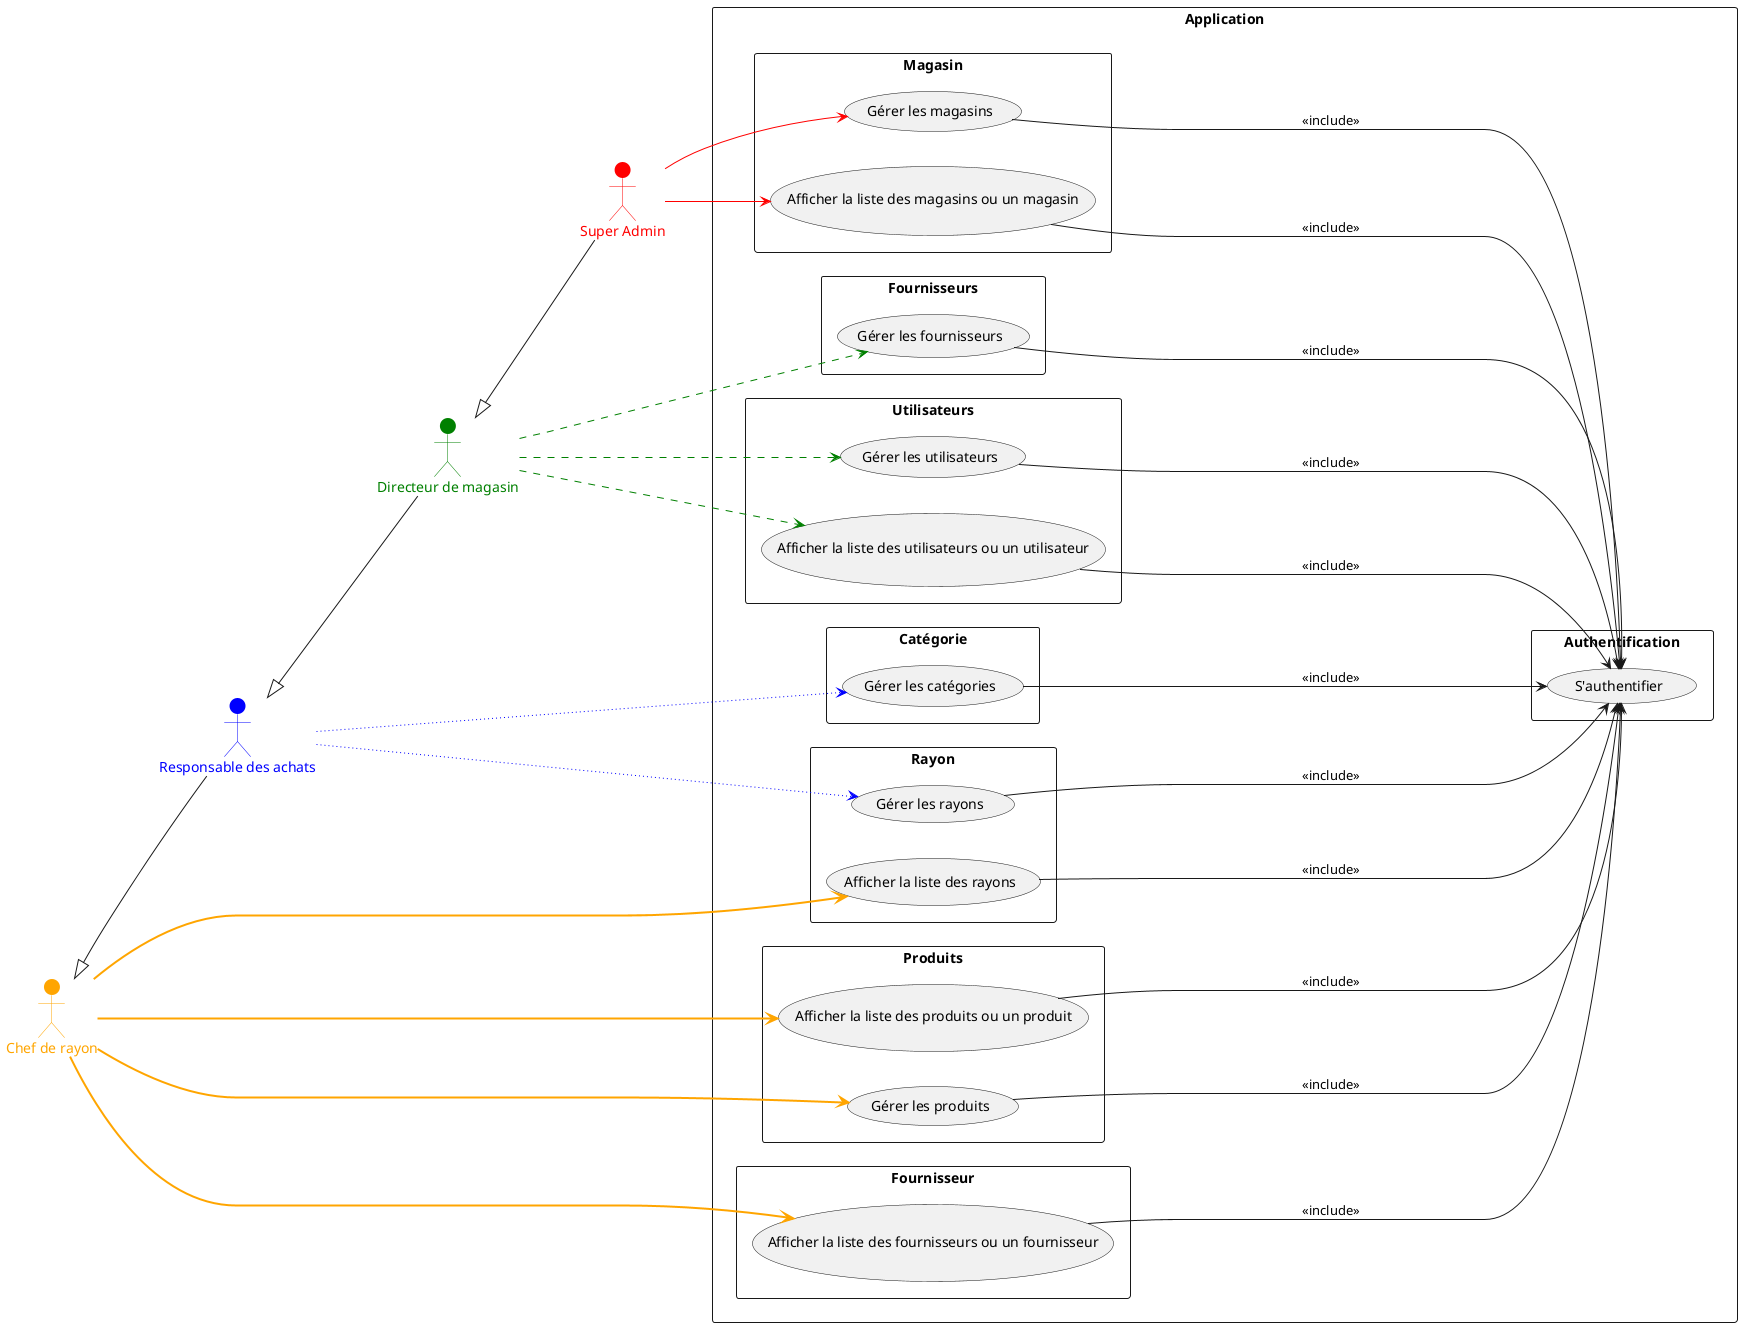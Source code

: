 @startuml use-cases

left to right direction
actor "Super Admin" as sa #red;line:red;text:red
actor "Directeur de magasin" as dr #green;line:green;text:green
actor "Chef de rayon" as cr #orange;line:orange;text:orange
actor "Responsable des achats" as ra #blue;line:blue;text:blue

rectangle "Application" {
    rectangle "Magasin" {
        usecase UC1 as "Afficher la liste des magasins ou un magasin"
        usecase UC2 as "Gérer les magasins"
    }

    rectangle "Produits" {
        usecase UC3 as "Afficher la liste des produits ou un produit"
        usecase UC4 as "Gérer les produits"
    }


    rectangle "Fournisseurs" {
        usecase UC6 as "Gérer les fournisseurs"
    }

    rectangle "Utilisateurs" {
        usecase UC7 as "Afficher la liste des utilisateurs ou un utilisateur"
        usecase UC8 as "Gérer les utilisateurs"
    }

    rectangle "Rayon" {
        usecase UC9 as "Afficher la liste des rayons"
        usecase UC10 as "Gérer les rayons"
    }

    rectangle "Fournisseur" {
        usecase UC5 as "Afficher la liste des fournisseurs ou un fournisseur"
    }

    rectangle "Catégorie" {
        usecase UC11 as "Gérer les catégories"
    }

    rectangle "Authentification" {
        usecase UC12 as "S'authentifier"
    }
}

dr <|-- sa
sa --> UC1 #line:red
sa --> UC2 #line:red

ra <|-- dr
dr --> UC6 #green;line.dashed
dr --> UC7 #green;line.dashed
dr --> UC8 #green;line.dashed

cr <|-- ra
ra --> UC10 #blue;line.dotted
ra --> UC11 #blue;line.dotted

cr --> UC3 #orange;line.bold
cr --> UC4 #orange;line.bold
cr --> UC5 #orange;line.bold
cr --> UC9 #orange;line.bold

UC1 -------> UC12 : <<include>>
UC2 -------> UC12 : <<include>>
UC5 -------> UC12 : <<include>>
UC6 -------> UC12 : <<include>>
UC7 -------> UC12 : <<include>>
UC8 -------> UC12 : <<include>>
UC9 -------> UC12 : <<include>>
UC10 -------> UC12 : <<include>>
UC11 -------> UC12 : <<include>>
UC3 -------> UC12 : <<include>>
UC4 -------> UC12 : <<include>>

@enduml